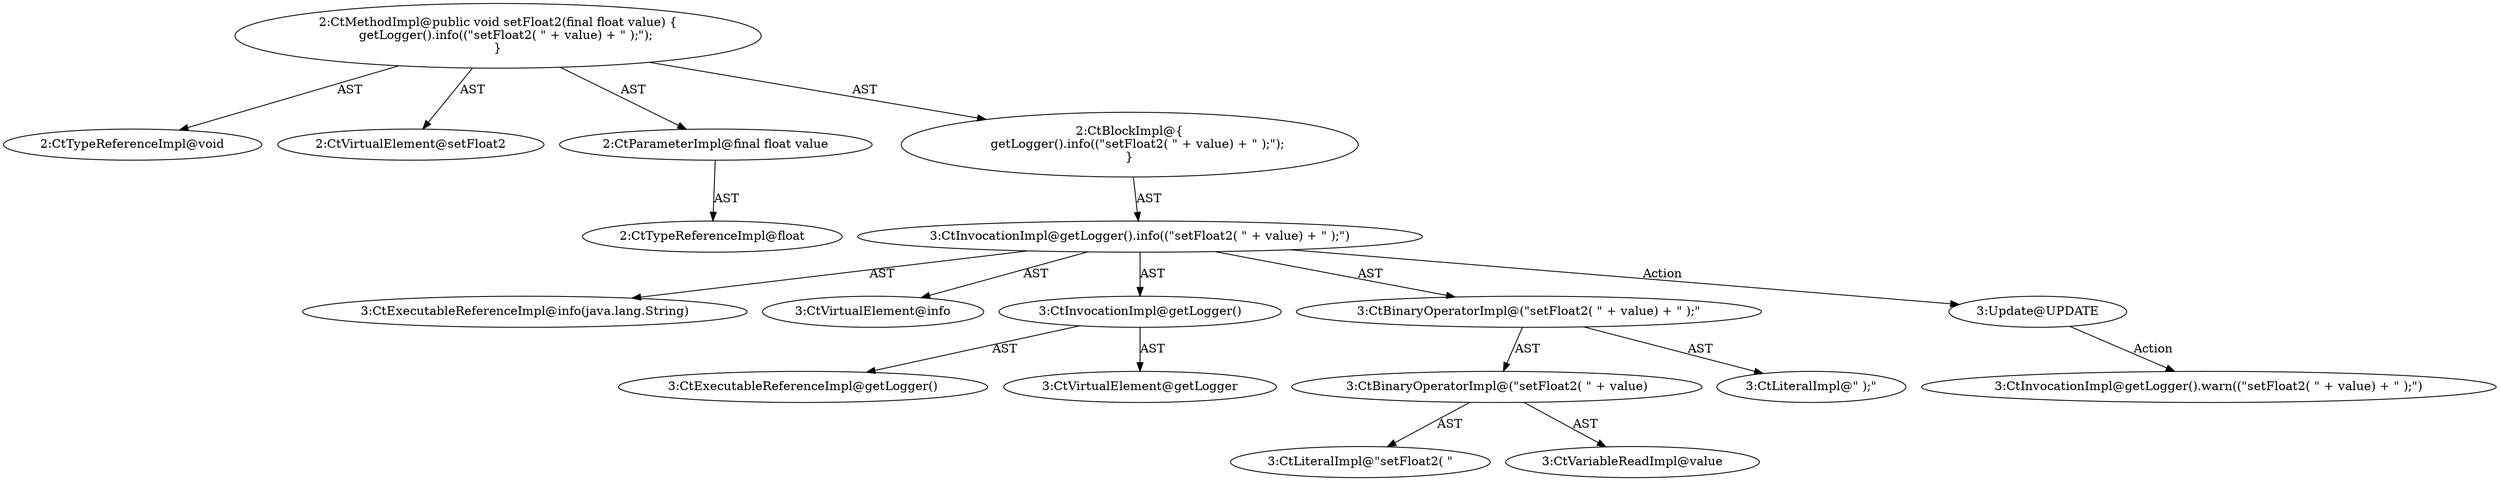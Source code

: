 digraph "setFloat2#?,float" {
0 [label="2:CtTypeReferenceImpl@void" shape=ellipse]
1 [label="2:CtVirtualElement@setFloat2" shape=ellipse]
2 [label="2:CtParameterImpl@final float value" shape=ellipse]
3 [label="2:CtTypeReferenceImpl@float" shape=ellipse]
4 [label="3:CtExecutableReferenceImpl@info(java.lang.String)" shape=ellipse]
5 [label="3:CtVirtualElement@info" shape=ellipse]
6 [label="3:CtExecutableReferenceImpl@getLogger()" shape=ellipse]
7 [label="3:CtVirtualElement@getLogger" shape=ellipse]
8 [label="3:CtInvocationImpl@getLogger()" shape=ellipse]
9 [label="3:CtLiteralImpl@\"setFloat2( \"" shape=ellipse]
10 [label="3:CtVariableReadImpl@value" shape=ellipse]
11 [label="3:CtBinaryOperatorImpl@(\"setFloat2( \" + value)" shape=ellipse]
12 [label="3:CtLiteralImpl@\" );\"" shape=ellipse]
13 [label="3:CtBinaryOperatorImpl@(\"setFloat2( \" + value) + \" );\"" shape=ellipse]
14 [label="3:CtInvocationImpl@getLogger().info((\"setFloat2( \" + value) + \" );\")" shape=ellipse]
15 [label="2:CtBlockImpl@\{
    getLogger().info((\"setFloat2( \" + value) + \" );\");
\}" shape=ellipse]
16 [label="2:CtMethodImpl@public void setFloat2(final float value) \{
    getLogger().info((\"setFloat2( \" + value) + \" );\");
\}" shape=ellipse]
17 [label="3:Update@UPDATE" shape=ellipse]
18 [label="3:CtInvocationImpl@getLogger().warn((\"setFloat2( \" + value) + \" );\")" shape=ellipse]
2 -> 3 [label="AST"];
8 -> 7 [label="AST"];
8 -> 6 [label="AST"];
11 -> 9 [label="AST"];
11 -> 10 [label="AST"];
13 -> 11 [label="AST"];
13 -> 12 [label="AST"];
14 -> 5 [label="AST"];
14 -> 8 [label="AST"];
14 -> 4 [label="AST"];
14 -> 13 [label="AST"];
14 -> 17 [label="Action"];
15 -> 14 [label="AST"];
16 -> 1 [label="AST"];
16 -> 0 [label="AST"];
16 -> 2 [label="AST"];
16 -> 15 [label="AST"];
17 -> 18 [label="Action"];
}